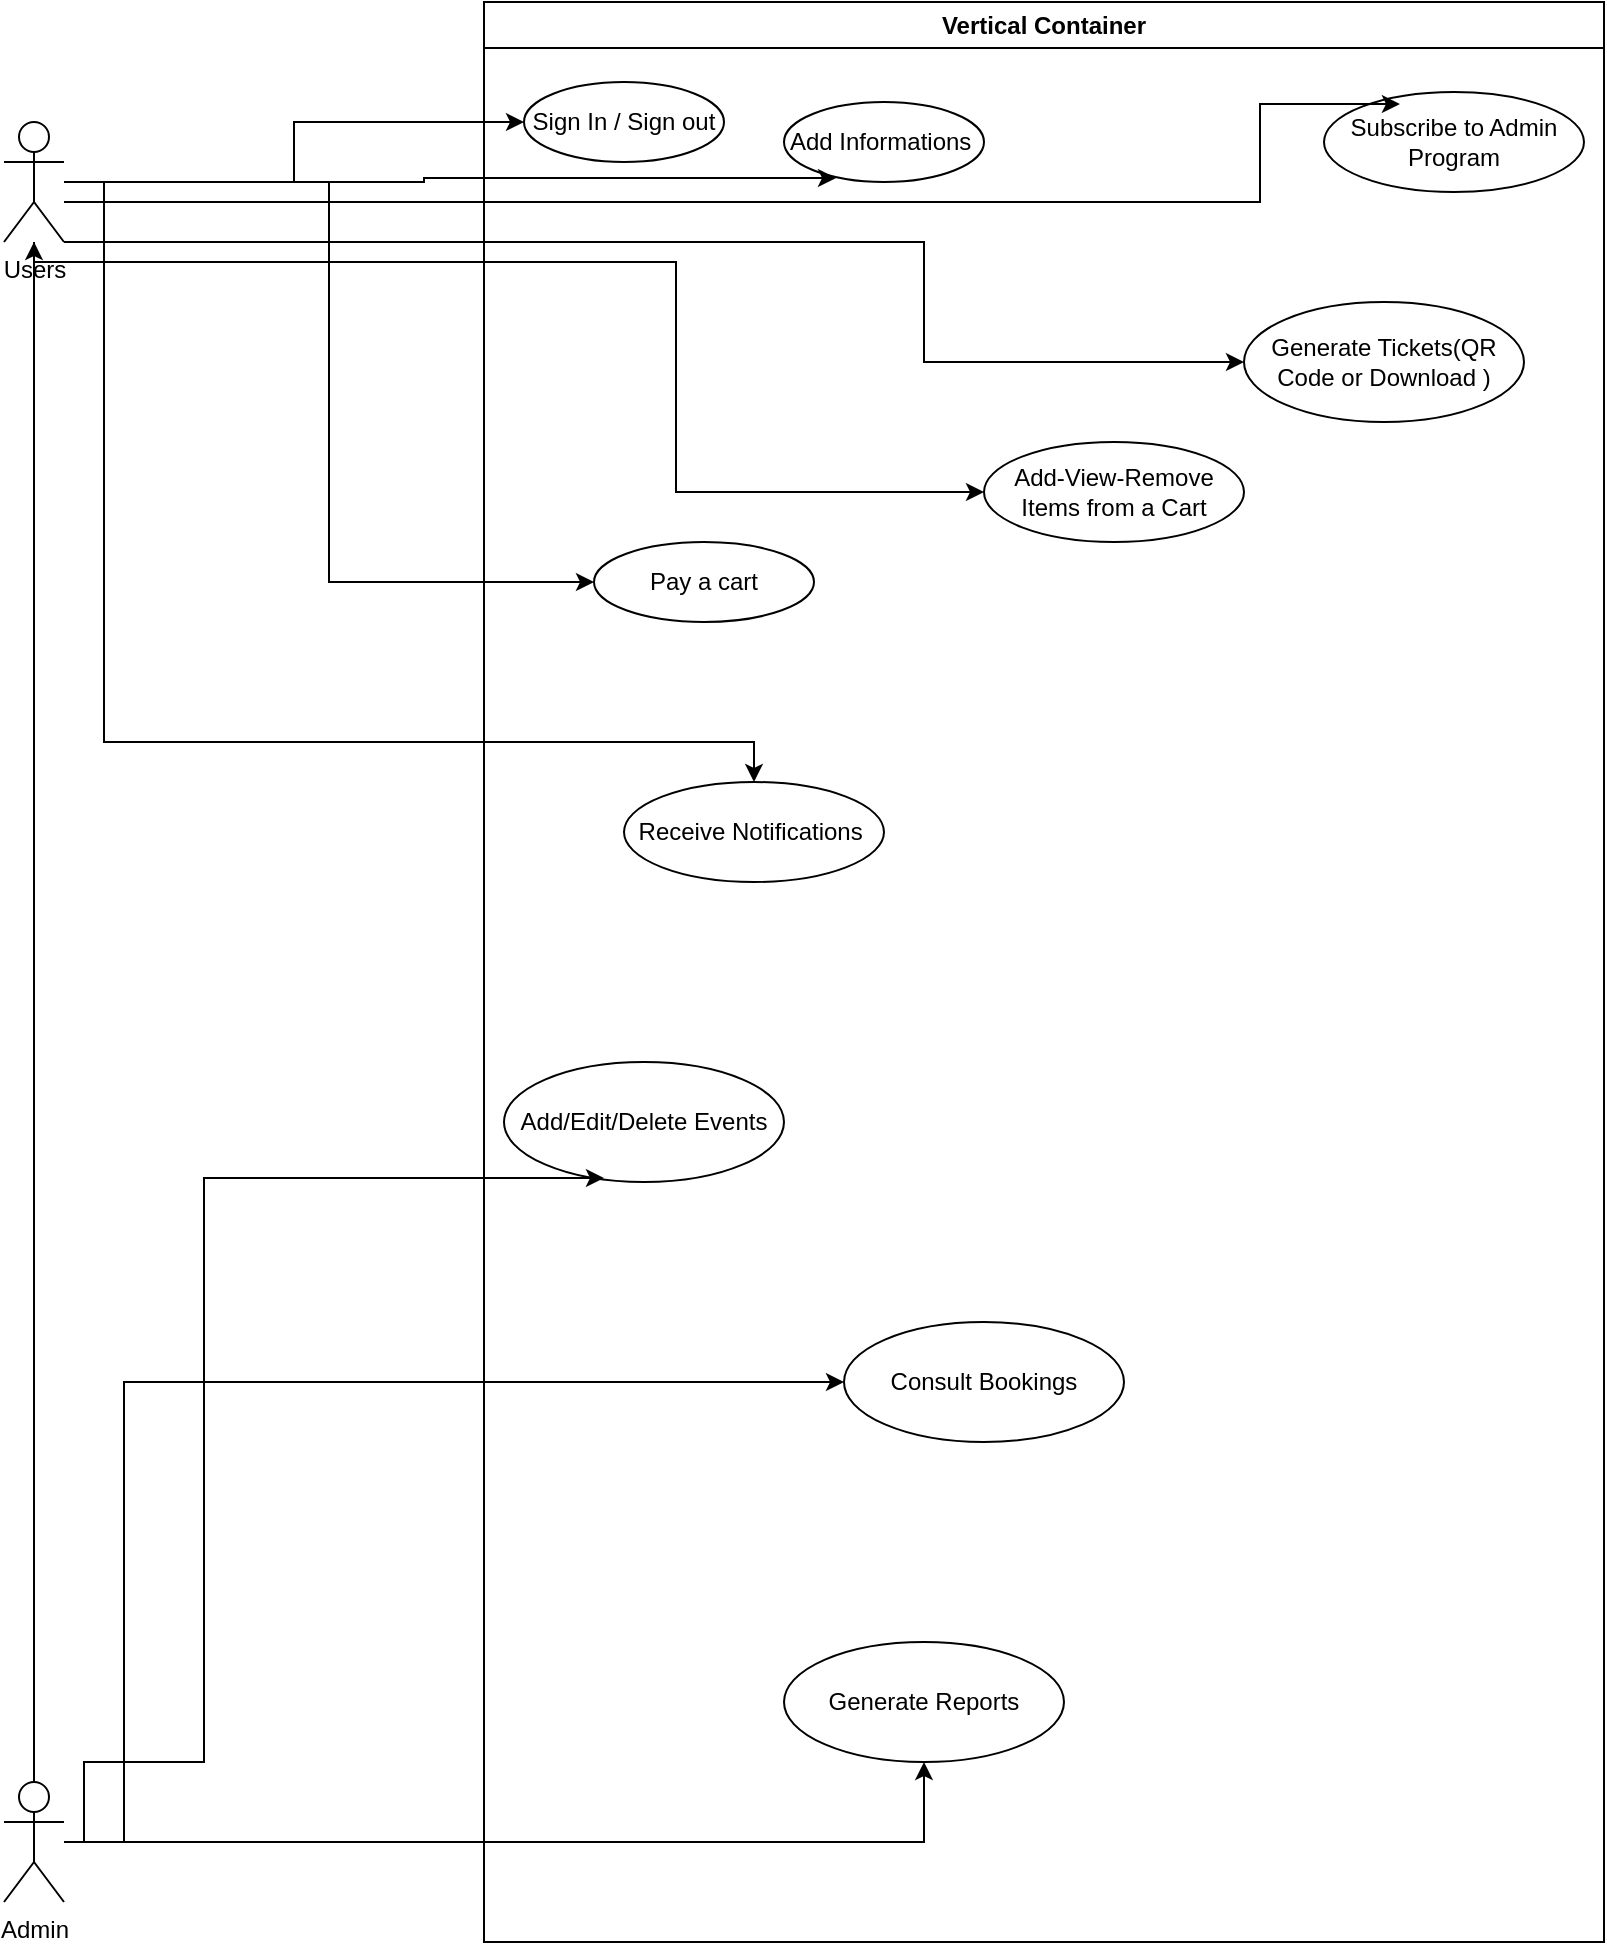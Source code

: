 <mxfile version="26.0.4">
  <diagram name="Page-1" id="mkzn_OU0otO24c03N3XL">
    <mxGraphModel dx="1562" dy="1107" grid="1" gridSize="10" guides="1" tooltips="1" connect="1" arrows="1" fold="1" page="1" pageScale="1" pageWidth="850" pageHeight="1100" math="0" shadow="0">
      <root>
        <mxCell id="0" />
        <mxCell id="1" parent="0" />
        <mxCell id="HkOmYQ_SxUiMVJ-ChPct-2" value="Vertical Container" style="swimlane;whiteSpace=wrap;html=1;" vertex="1" parent="1">
          <mxGeometry x="260" y="30" width="560" height="970" as="geometry" />
        </mxCell>
        <mxCell id="HkOmYQ_SxUiMVJ-ChPct-6" value="Sign In / Sign out" style="ellipse;whiteSpace=wrap;html=1;" vertex="1" parent="HkOmYQ_SxUiMVJ-ChPct-2">
          <mxGeometry x="20" y="40" width="100" height="40" as="geometry" />
        </mxCell>
        <mxCell id="HkOmYQ_SxUiMVJ-ChPct-7" value="Add Informations&amp;nbsp;" style="ellipse;whiteSpace=wrap;html=1;" vertex="1" parent="HkOmYQ_SxUiMVJ-ChPct-2">
          <mxGeometry x="150" y="50" width="100" height="40" as="geometry" />
        </mxCell>
        <mxCell id="HkOmYQ_SxUiMVJ-ChPct-9" value="Subscribe to Admin Program" style="ellipse;whiteSpace=wrap;html=1;" vertex="1" parent="HkOmYQ_SxUiMVJ-ChPct-2">
          <mxGeometry x="420" y="45" width="130" height="50" as="geometry" />
        </mxCell>
        <mxCell id="HkOmYQ_SxUiMVJ-ChPct-10" value="Add-View-Remove Items from a Cart" style="ellipse;whiteSpace=wrap;html=1;" vertex="1" parent="HkOmYQ_SxUiMVJ-ChPct-2">
          <mxGeometry x="250" y="220" width="130" height="50" as="geometry" />
        </mxCell>
        <mxCell id="HkOmYQ_SxUiMVJ-ChPct-11" value="Pay a cart" style="ellipse;whiteSpace=wrap;html=1;" vertex="1" parent="HkOmYQ_SxUiMVJ-ChPct-2">
          <mxGeometry x="55" y="270" width="110" height="40" as="geometry" />
        </mxCell>
        <mxCell id="HkOmYQ_SxUiMVJ-ChPct-12" value="Generate Tickets(QR Code or Download )" style="ellipse;whiteSpace=wrap;html=1;" vertex="1" parent="HkOmYQ_SxUiMVJ-ChPct-2">
          <mxGeometry x="380" y="150" width="140" height="60" as="geometry" />
        </mxCell>
        <mxCell id="HkOmYQ_SxUiMVJ-ChPct-13" value="Receive Notifications&amp;nbsp;" style="ellipse;whiteSpace=wrap;html=1;" vertex="1" parent="HkOmYQ_SxUiMVJ-ChPct-2">
          <mxGeometry x="70" y="390" width="130" height="50" as="geometry" />
        </mxCell>
        <mxCell id="HkOmYQ_SxUiMVJ-ChPct-21" value="Add/Edit/Delete Events" style="ellipse;whiteSpace=wrap;html=1;" vertex="1" parent="HkOmYQ_SxUiMVJ-ChPct-2">
          <mxGeometry x="10" y="530" width="140" height="60" as="geometry" />
        </mxCell>
        <mxCell id="HkOmYQ_SxUiMVJ-ChPct-22" value="Consult Bookings" style="ellipse;whiteSpace=wrap;html=1;" vertex="1" parent="HkOmYQ_SxUiMVJ-ChPct-2">
          <mxGeometry x="180" y="660" width="140" height="60" as="geometry" />
        </mxCell>
        <mxCell id="HkOmYQ_SxUiMVJ-ChPct-23" value="Generate Reports" style="ellipse;whiteSpace=wrap;html=1;" vertex="1" parent="HkOmYQ_SxUiMVJ-ChPct-2">
          <mxGeometry x="150" y="820" width="140" height="60" as="geometry" />
        </mxCell>
        <mxCell id="HkOmYQ_SxUiMVJ-ChPct-14" style="edgeStyle=orthogonalEdgeStyle;rounded=0;orthogonalLoop=1;jettySize=auto;html=1;entryX=0;entryY=0.5;entryDx=0;entryDy=0;" edge="1" parent="1" source="HkOmYQ_SxUiMVJ-ChPct-3" target="HkOmYQ_SxUiMVJ-ChPct-6">
          <mxGeometry relative="1" as="geometry" />
        </mxCell>
        <mxCell id="HkOmYQ_SxUiMVJ-ChPct-17" style="edgeStyle=orthogonalEdgeStyle;rounded=0;orthogonalLoop=1;jettySize=auto;html=1;" edge="1" parent="1" source="HkOmYQ_SxUiMVJ-ChPct-3" target="HkOmYQ_SxUiMVJ-ChPct-12">
          <mxGeometry relative="1" as="geometry">
            <Array as="points">
              <mxPoint x="480" y="150" />
            </Array>
          </mxGeometry>
        </mxCell>
        <mxCell id="HkOmYQ_SxUiMVJ-ChPct-19" style="edgeStyle=orthogonalEdgeStyle;rounded=0;orthogonalLoop=1;jettySize=auto;html=1;entryX=0;entryY=0.5;entryDx=0;entryDy=0;" edge="1" parent="1" source="HkOmYQ_SxUiMVJ-ChPct-3" target="HkOmYQ_SxUiMVJ-ChPct-11">
          <mxGeometry relative="1" as="geometry" />
        </mxCell>
        <mxCell id="HkOmYQ_SxUiMVJ-ChPct-20" style="edgeStyle=orthogonalEdgeStyle;rounded=0;orthogonalLoop=1;jettySize=auto;html=1;" edge="1" parent="1" source="HkOmYQ_SxUiMVJ-ChPct-3" target="HkOmYQ_SxUiMVJ-ChPct-13">
          <mxGeometry relative="1" as="geometry">
            <Array as="points">
              <mxPoint x="70" y="120" />
              <mxPoint x="70" y="400" />
              <mxPoint x="395" y="400" />
            </Array>
          </mxGeometry>
        </mxCell>
        <mxCell id="HkOmYQ_SxUiMVJ-ChPct-3" value="Users&lt;div&gt;&lt;br&gt;&lt;/div&gt;" style="shape=umlActor;verticalLabelPosition=bottom;verticalAlign=top;html=1;outlineConnect=0;" vertex="1" parent="1">
          <mxGeometry x="20" y="90" width="30" height="60" as="geometry" />
        </mxCell>
        <mxCell id="HkOmYQ_SxUiMVJ-ChPct-5" style="edgeStyle=orthogonalEdgeStyle;rounded=0;orthogonalLoop=1;jettySize=auto;html=1;" edge="1" parent="1" source="HkOmYQ_SxUiMVJ-ChPct-4" target="HkOmYQ_SxUiMVJ-ChPct-3">
          <mxGeometry relative="1" as="geometry" />
        </mxCell>
        <mxCell id="HkOmYQ_SxUiMVJ-ChPct-25" style="edgeStyle=orthogonalEdgeStyle;rounded=0;orthogonalLoop=1;jettySize=auto;html=1;" edge="1" parent="1" source="HkOmYQ_SxUiMVJ-ChPct-4" target="HkOmYQ_SxUiMVJ-ChPct-22">
          <mxGeometry relative="1" as="geometry">
            <Array as="points">
              <mxPoint x="80" y="950" />
              <mxPoint x="80" y="720" />
            </Array>
          </mxGeometry>
        </mxCell>
        <mxCell id="HkOmYQ_SxUiMVJ-ChPct-26" style="edgeStyle=orthogonalEdgeStyle;rounded=0;orthogonalLoop=1;jettySize=auto;html=1;" edge="1" parent="1" source="HkOmYQ_SxUiMVJ-ChPct-4" target="HkOmYQ_SxUiMVJ-ChPct-23">
          <mxGeometry relative="1" as="geometry" />
        </mxCell>
        <mxCell id="HkOmYQ_SxUiMVJ-ChPct-4" value="Admin" style="shape=umlActor;verticalLabelPosition=bottom;verticalAlign=top;html=1;outlineConnect=0;" vertex="1" parent="1">
          <mxGeometry x="20" y="920" width="30" height="60" as="geometry" />
        </mxCell>
        <mxCell id="HkOmYQ_SxUiMVJ-ChPct-15" style="edgeStyle=orthogonalEdgeStyle;rounded=0;orthogonalLoop=1;jettySize=auto;html=1;entryX=0.26;entryY=0.95;entryDx=0;entryDy=0;entryPerimeter=0;" edge="1" parent="1" source="HkOmYQ_SxUiMVJ-ChPct-3" target="HkOmYQ_SxUiMVJ-ChPct-7">
          <mxGeometry relative="1" as="geometry">
            <Array as="points">
              <mxPoint x="230" y="120" />
              <mxPoint x="230" y="118" />
            </Array>
          </mxGeometry>
        </mxCell>
        <mxCell id="HkOmYQ_SxUiMVJ-ChPct-16" style="edgeStyle=orthogonalEdgeStyle;rounded=0;orthogonalLoop=1;jettySize=auto;html=1;entryX=0.292;entryY=0.12;entryDx=0;entryDy=0;entryPerimeter=0;" edge="1" parent="1" source="HkOmYQ_SxUiMVJ-ChPct-3" target="HkOmYQ_SxUiMVJ-ChPct-9">
          <mxGeometry relative="1" as="geometry">
            <Array as="points">
              <mxPoint x="648" y="130" />
            </Array>
          </mxGeometry>
        </mxCell>
        <mxCell id="HkOmYQ_SxUiMVJ-ChPct-18" style="edgeStyle=orthogonalEdgeStyle;rounded=0;orthogonalLoop=1;jettySize=auto;html=1;entryX=0;entryY=0.5;entryDx=0;entryDy=0;" edge="1" parent="1" source="HkOmYQ_SxUiMVJ-ChPct-3" target="HkOmYQ_SxUiMVJ-ChPct-10">
          <mxGeometry relative="1" as="geometry">
            <Array as="points">
              <mxPoint x="35" y="160" />
              <mxPoint x="356" y="160" />
              <mxPoint x="356" y="275" />
            </Array>
          </mxGeometry>
        </mxCell>
        <mxCell id="HkOmYQ_SxUiMVJ-ChPct-24" style="edgeStyle=orthogonalEdgeStyle;rounded=0;orthogonalLoop=1;jettySize=auto;html=1;entryX=0.357;entryY=0.967;entryDx=0;entryDy=0;entryPerimeter=0;" edge="1" parent="1" target="HkOmYQ_SxUiMVJ-ChPct-21">
          <mxGeometry relative="1" as="geometry">
            <mxPoint x="60" y="950" as="sourcePoint" />
            <mxPoint x="308" y="615.98" as="targetPoint" />
            <Array as="points">
              <mxPoint x="60" y="910" />
              <mxPoint x="120" y="910" />
              <mxPoint x="120" y="618" />
            </Array>
          </mxGeometry>
        </mxCell>
      </root>
    </mxGraphModel>
  </diagram>
</mxfile>
